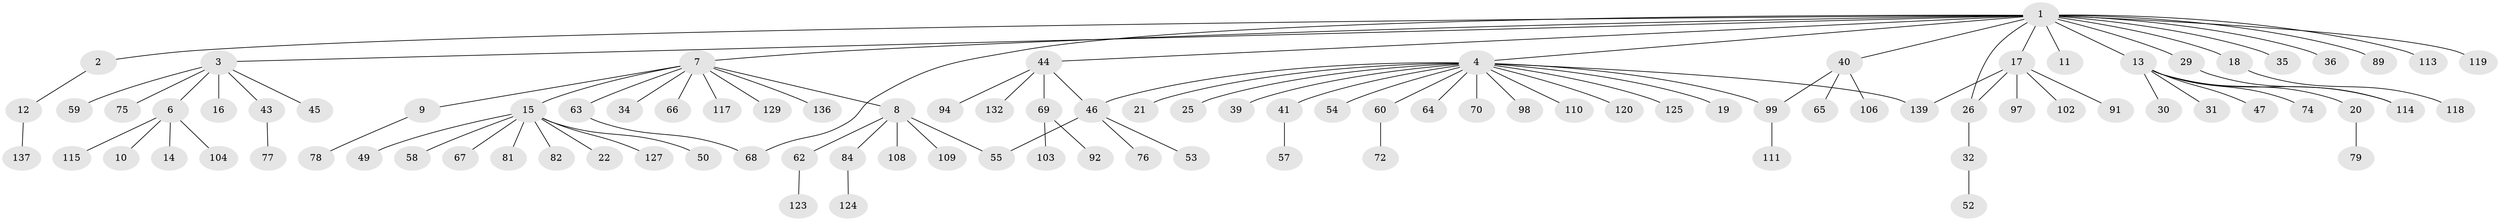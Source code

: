 // original degree distribution, {18: 0.014388489208633094, 2: 0.2446043165467626, 8: 0.007194244604316547, 1: 0.5755395683453237, 6: 0.02158273381294964, 10: 0.014388489208633094, 4: 0.03597122302158273, 5: 0.014388489208633094, 3: 0.07194244604316546}
// Generated by graph-tools (version 1.1) at 2025/41/03/06/25 10:41:48]
// undirected, 98 vertices, 104 edges
graph export_dot {
graph [start="1"]
  node [color=gray90,style=filled];
  1 [super="+48"];
  2;
  3 [super="+5"];
  4 [super="+105"];
  6 [super="+122"];
  7 [super="+80"];
  8 [super="+27"];
  9;
  10;
  11;
  12;
  13 [super="+23"];
  14 [super="+96"];
  15 [super="+33"];
  16;
  17 [super="+24"];
  18 [super="+131"];
  19;
  20 [super="+37"];
  21;
  22 [super="+38"];
  25;
  26 [super="+28"];
  29 [super="+93"];
  30;
  31 [super="+100"];
  32 [super="+71"];
  34;
  35 [super="+112"];
  36;
  39;
  40 [super="+42"];
  41 [super="+128"];
  43 [super="+130"];
  44 [super="+51"];
  45 [super="+95"];
  46 [super="+134"];
  47;
  49;
  50;
  52;
  53;
  54 [super="+61"];
  55 [super="+56"];
  57 [super="+83"];
  58 [super="+135"];
  59;
  60;
  62;
  63;
  64;
  65 [super="+73"];
  66;
  67;
  68 [super="+116"];
  69 [super="+90"];
  70;
  72 [super="+126"];
  74 [super="+85"];
  75 [super="+138"];
  76 [super="+86"];
  77;
  78 [super="+88"];
  79 [super="+87"];
  81;
  82;
  84 [super="+101"];
  89;
  91;
  92;
  94;
  97;
  98;
  99;
  102;
  103;
  104 [super="+107"];
  106;
  108;
  109;
  110;
  111 [super="+121"];
  113;
  114;
  115;
  117;
  118;
  119;
  120;
  123;
  124;
  125;
  127;
  129;
  132 [super="+133"];
  136;
  137;
  139;
  1 -- 2;
  1 -- 3;
  1 -- 4;
  1 -- 7;
  1 -- 11;
  1 -- 13;
  1 -- 17;
  1 -- 18;
  1 -- 26;
  1 -- 29;
  1 -- 35;
  1 -- 36;
  1 -- 40;
  1 -- 44;
  1 -- 89;
  1 -- 113;
  1 -- 119;
  1 -- 68;
  2 -- 12;
  3 -- 6;
  3 -- 16;
  3 -- 43;
  3 -- 45;
  3 -- 59;
  3 -- 75;
  4 -- 19;
  4 -- 21;
  4 -- 25;
  4 -- 39;
  4 -- 41;
  4 -- 46;
  4 -- 54;
  4 -- 60;
  4 -- 64;
  4 -- 70;
  4 -- 98;
  4 -- 99;
  4 -- 110;
  4 -- 120;
  4 -- 125;
  4 -- 139;
  6 -- 10;
  6 -- 14;
  6 -- 104;
  6 -- 115;
  7 -- 8;
  7 -- 9;
  7 -- 15;
  7 -- 34;
  7 -- 63;
  7 -- 66;
  7 -- 129;
  7 -- 136;
  7 -- 117;
  8 -- 62;
  8 -- 109;
  8 -- 108;
  8 -- 55;
  8 -- 84;
  9 -- 78;
  12 -- 137;
  13 -- 20;
  13 -- 30;
  13 -- 47;
  13 -- 74;
  13 -- 114;
  13 -- 31;
  15 -- 22;
  15 -- 49;
  15 -- 50;
  15 -- 58;
  15 -- 67;
  15 -- 81;
  15 -- 82;
  15 -- 127;
  17 -- 97;
  17 -- 91;
  17 -- 102;
  17 -- 26;
  17 -- 139;
  18 -- 118;
  20 -- 79;
  26 -- 32;
  29 -- 114;
  32 -- 52;
  40 -- 65;
  40 -- 106;
  40 -- 99;
  41 -- 57;
  43 -- 77;
  44 -- 69;
  44 -- 94;
  44 -- 132;
  44 -- 46;
  46 -- 53;
  46 -- 55;
  46 -- 76;
  60 -- 72;
  62 -- 123;
  63 -- 68;
  69 -- 103;
  69 -- 92;
  84 -- 124;
  99 -- 111;
}
